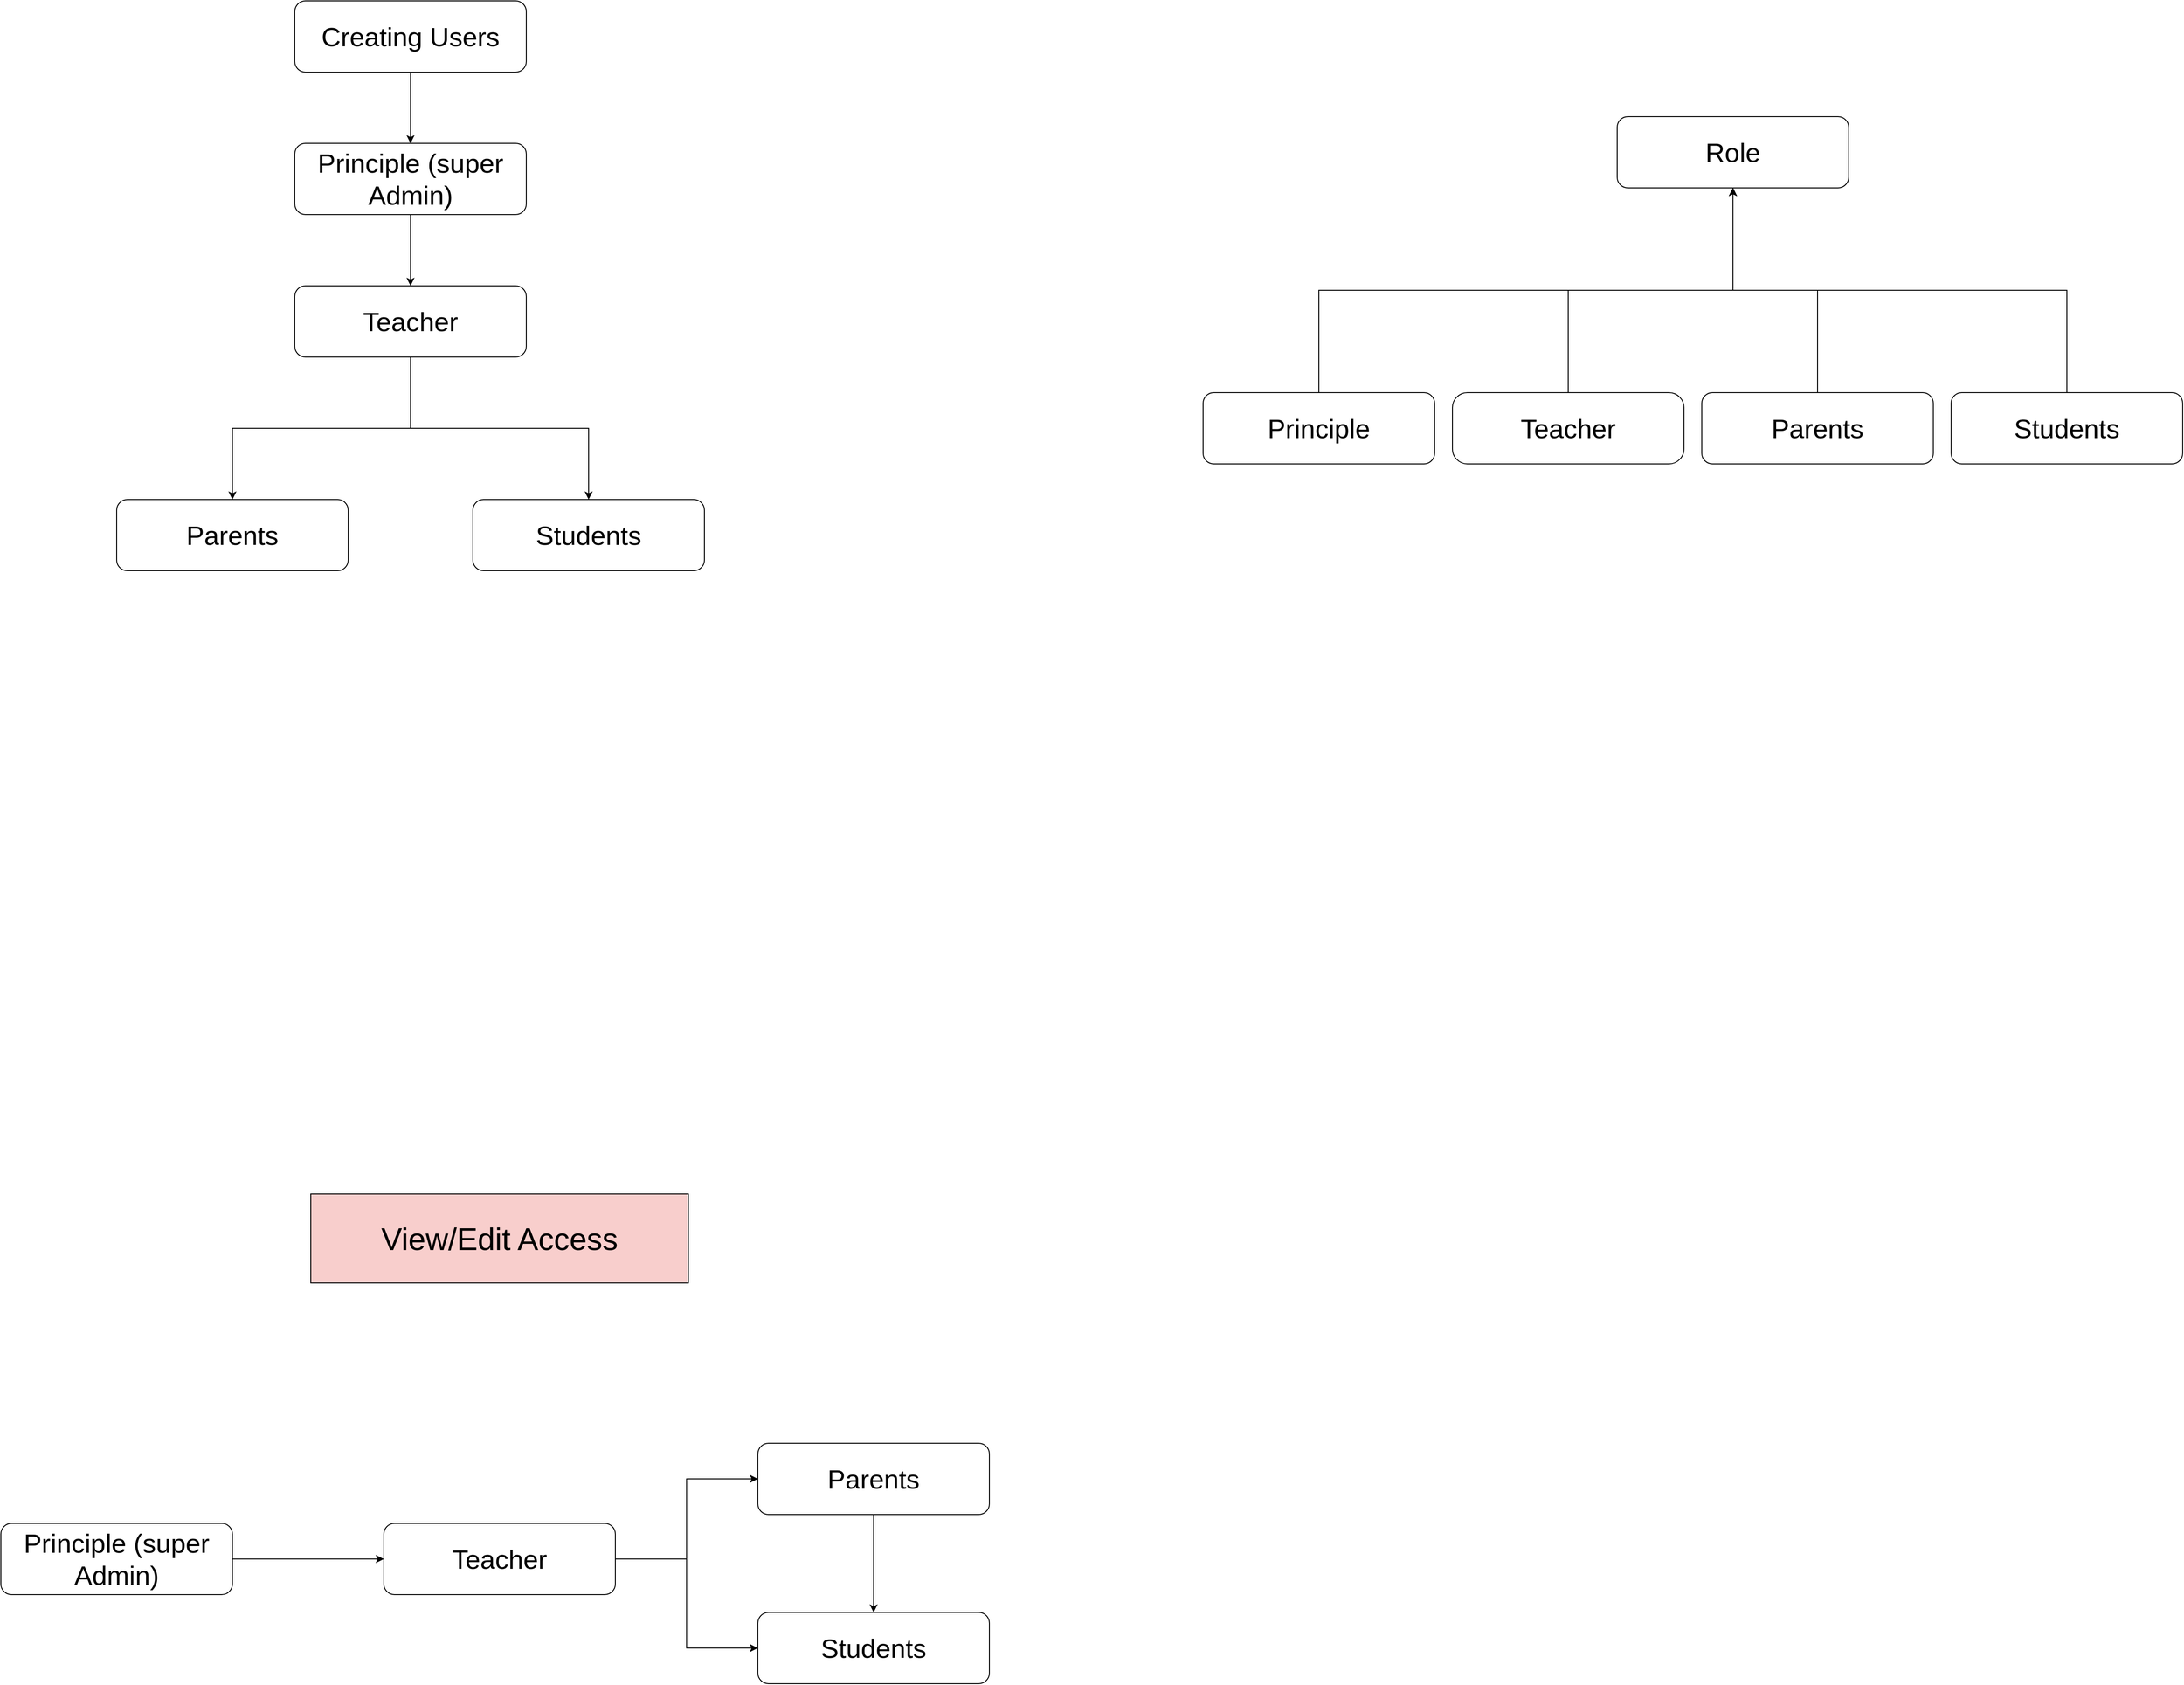 <mxfile version="26.0.16">
  <diagram id="07fea595-8f29-1299-0266-81d95cde20df" name="Page-1">
    <mxGraphModel dx="4102" dy="2810" grid="0" gridSize="10" guides="1" tooltips="1" connect="1" arrows="1" fold="1" page="1" pageScale="1" pageWidth="1169" pageHeight="827" background="#FFFFFF" math="0" shadow="0">
      <root>
        <mxCell id="0" />
        <mxCell id="1" parent="0" />
        <mxCell id="ybbRhMfubBqCdi30oxEX-217" value="&lt;font style=&quot;font-size: 30px;&quot;&gt;Role&lt;/font&gt;" style="rounded=1;whiteSpace=wrap;html=1;" vertex="1" parent="1">
          <mxGeometry x="675" y="-270" width="260" height="80" as="geometry" />
        </mxCell>
        <mxCell id="ybbRhMfubBqCdi30oxEX-222" style="edgeStyle=orthogonalEdgeStyle;rounded=0;orthogonalLoop=1;jettySize=auto;html=1;exitX=0.5;exitY=0;exitDx=0;exitDy=0;entryX=0.5;entryY=1;entryDx=0;entryDy=0;" edge="1" parent="1" source="ybbRhMfubBqCdi30oxEX-218" target="ybbRhMfubBqCdi30oxEX-217">
          <mxGeometry relative="1" as="geometry" />
        </mxCell>
        <mxCell id="ybbRhMfubBqCdi30oxEX-218" value="&lt;span style=&quot;font-size: 30px;&quot;&gt;Principle&lt;/span&gt;" style="rounded=1;whiteSpace=wrap;html=1;" vertex="1" parent="1">
          <mxGeometry x="210" y="40" width="260" height="80" as="geometry" />
        </mxCell>
        <mxCell id="ybbRhMfubBqCdi30oxEX-225" style="edgeStyle=orthogonalEdgeStyle;rounded=0;orthogonalLoop=1;jettySize=auto;html=1;exitX=0.5;exitY=0;exitDx=0;exitDy=0;entryX=0.5;entryY=1;entryDx=0;entryDy=0;" edge="1" parent="1" source="ybbRhMfubBqCdi30oxEX-219" target="ybbRhMfubBqCdi30oxEX-217">
          <mxGeometry relative="1" as="geometry" />
        </mxCell>
        <mxCell id="ybbRhMfubBqCdi30oxEX-219" value="&lt;span style=&quot;font-size: 30px;&quot;&gt;Teacher&lt;/span&gt;" style="rounded=1;whiteSpace=wrap;html=1;arcSize=21;" vertex="1" parent="1">
          <mxGeometry x="490" y="40" width="260" height="80" as="geometry" />
        </mxCell>
        <mxCell id="ybbRhMfubBqCdi30oxEX-226" style="edgeStyle=orthogonalEdgeStyle;rounded=0;orthogonalLoop=1;jettySize=auto;html=1;exitX=0.5;exitY=0;exitDx=0;exitDy=0;entryX=0.5;entryY=1;entryDx=0;entryDy=0;" edge="1" parent="1" source="ybbRhMfubBqCdi30oxEX-220" target="ybbRhMfubBqCdi30oxEX-217">
          <mxGeometry relative="1" as="geometry" />
        </mxCell>
        <mxCell id="ybbRhMfubBqCdi30oxEX-220" value="&lt;span style=&quot;font-size: 30px;&quot;&gt;Parents&lt;/span&gt;" style="rounded=1;whiteSpace=wrap;html=1;" vertex="1" parent="1">
          <mxGeometry x="770" y="40" width="260" height="80" as="geometry" />
        </mxCell>
        <mxCell id="ybbRhMfubBqCdi30oxEX-227" style="edgeStyle=orthogonalEdgeStyle;rounded=0;orthogonalLoop=1;jettySize=auto;html=1;exitX=0.5;exitY=0;exitDx=0;exitDy=0;entryX=0.5;entryY=1;entryDx=0;entryDy=0;" edge="1" parent="1" source="ybbRhMfubBqCdi30oxEX-221" target="ybbRhMfubBqCdi30oxEX-217">
          <mxGeometry relative="1" as="geometry" />
        </mxCell>
        <mxCell id="ybbRhMfubBqCdi30oxEX-221" value="&lt;span style=&quot;font-size: 30px;&quot;&gt;Students&lt;/span&gt;" style="rounded=1;whiteSpace=wrap;html=1;" vertex="1" parent="1">
          <mxGeometry x="1050" y="40" width="260" height="80" as="geometry" />
        </mxCell>
        <mxCell id="ybbRhMfubBqCdi30oxEX-233" style="edgeStyle=orthogonalEdgeStyle;rounded=0;orthogonalLoop=1;jettySize=auto;html=1;exitX=0.5;exitY=1;exitDx=0;exitDy=0;" edge="1" parent="1" source="ybbRhMfubBqCdi30oxEX-228" target="ybbRhMfubBqCdi30oxEX-229">
          <mxGeometry relative="1" as="geometry" />
        </mxCell>
        <mxCell id="ybbRhMfubBqCdi30oxEX-228" value="&lt;span style=&quot;font-size: 30px;&quot;&gt;Creating Users&lt;/span&gt;" style="rounded=1;whiteSpace=wrap;html=1;" vertex="1" parent="1">
          <mxGeometry x="-810" y="-400" width="260" height="80" as="geometry" />
        </mxCell>
        <mxCell id="ybbRhMfubBqCdi30oxEX-234" style="edgeStyle=orthogonalEdgeStyle;rounded=0;orthogonalLoop=1;jettySize=auto;html=1;exitX=0.5;exitY=1;exitDx=0;exitDy=0;entryX=0.5;entryY=0;entryDx=0;entryDy=0;" edge="1" parent="1" source="ybbRhMfubBqCdi30oxEX-229" target="ybbRhMfubBqCdi30oxEX-232">
          <mxGeometry relative="1" as="geometry" />
        </mxCell>
        <mxCell id="ybbRhMfubBqCdi30oxEX-229" value="&lt;span style=&quot;font-size: 30px;&quot;&gt;Principle (super Admin)&lt;/span&gt;" style="rounded=1;whiteSpace=wrap;html=1;" vertex="1" parent="1">
          <mxGeometry x="-810" y="-240" width="260" height="80" as="geometry" />
        </mxCell>
        <mxCell id="ybbRhMfubBqCdi30oxEX-237" style="edgeStyle=orthogonalEdgeStyle;rounded=0;orthogonalLoop=1;jettySize=auto;html=1;exitX=0.5;exitY=1;exitDx=0;exitDy=0;entryX=0.5;entryY=0;entryDx=0;entryDy=0;" edge="1" parent="1" source="ybbRhMfubBqCdi30oxEX-232" target="ybbRhMfubBqCdi30oxEX-235">
          <mxGeometry relative="1" as="geometry" />
        </mxCell>
        <mxCell id="ybbRhMfubBqCdi30oxEX-241" style="edgeStyle=orthogonalEdgeStyle;rounded=0;orthogonalLoop=1;jettySize=auto;html=1;exitX=0.5;exitY=1;exitDx=0;exitDy=0;entryX=0.5;entryY=0;entryDx=0;entryDy=0;" edge="1" parent="1" source="ybbRhMfubBqCdi30oxEX-232" target="ybbRhMfubBqCdi30oxEX-236">
          <mxGeometry relative="1" as="geometry" />
        </mxCell>
        <mxCell id="ybbRhMfubBqCdi30oxEX-232" value="&lt;span style=&quot;font-size: 30px;&quot;&gt;Teacher&lt;/span&gt;" style="rounded=1;whiteSpace=wrap;html=1;" vertex="1" parent="1">
          <mxGeometry x="-810" y="-80" width="260" height="80" as="geometry" />
        </mxCell>
        <mxCell id="ybbRhMfubBqCdi30oxEX-235" value="&lt;span style=&quot;font-size: 30px;&quot;&gt;Parents&lt;/span&gt;" style="rounded=1;whiteSpace=wrap;html=1;" vertex="1" parent="1">
          <mxGeometry x="-1010" y="160" width="260" height="80" as="geometry" />
        </mxCell>
        <mxCell id="ybbRhMfubBqCdi30oxEX-236" value="&lt;span style=&quot;font-size: 30px;&quot;&gt;Students&lt;/span&gt;" style="rounded=1;whiteSpace=wrap;html=1;" vertex="1" parent="1">
          <mxGeometry x="-610" y="160" width="260" height="80" as="geometry" />
        </mxCell>
        <mxCell id="ybbRhMfubBqCdi30oxEX-246" style="edgeStyle=orthogonalEdgeStyle;rounded=0;orthogonalLoop=1;jettySize=auto;html=1;exitX=1;exitY=0.5;exitDx=0;exitDy=0;entryX=0;entryY=0.5;entryDx=0;entryDy=0;" edge="1" parent="1" source="ybbRhMfubBqCdi30oxEX-243" target="ybbRhMfubBqCdi30oxEX-245">
          <mxGeometry relative="1" as="geometry" />
        </mxCell>
        <mxCell id="ybbRhMfubBqCdi30oxEX-243" value="&lt;span style=&quot;font-size: 30px;&quot;&gt;Principle (super Admin)&lt;/span&gt;" style="rounded=1;whiteSpace=wrap;html=1;" vertex="1" parent="1">
          <mxGeometry x="-1140" y="1310" width="260" height="80" as="geometry" />
        </mxCell>
        <mxCell id="ybbRhMfubBqCdi30oxEX-251" style="edgeStyle=orthogonalEdgeStyle;rounded=0;orthogonalLoop=1;jettySize=auto;html=1;exitX=1;exitY=0.5;exitDx=0;exitDy=0;entryX=0;entryY=0.5;entryDx=0;entryDy=0;" edge="1" parent="1" source="ybbRhMfubBqCdi30oxEX-245" target="ybbRhMfubBqCdi30oxEX-247">
          <mxGeometry relative="1" as="geometry" />
        </mxCell>
        <mxCell id="ybbRhMfubBqCdi30oxEX-252" style="edgeStyle=orthogonalEdgeStyle;rounded=0;orthogonalLoop=1;jettySize=auto;html=1;exitX=1;exitY=0.5;exitDx=0;exitDy=0;entryX=0;entryY=0.5;entryDx=0;entryDy=0;" edge="1" parent="1" source="ybbRhMfubBqCdi30oxEX-245" target="ybbRhMfubBqCdi30oxEX-248">
          <mxGeometry relative="1" as="geometry" />
        </mxCell>
        <mxCell id="ybbRhMfubBqCdi30oxEX-245" value="&lt;span style=&quot;font-size: 30px;&quot;&gt;Teacher&lt;/span&gt;" style="rounded=1;whiteSpace=wrap;html=1;" vertex="1" parent="1">
          <mxGeometry x="-710" y="1310" width="260" height="80" as="geometry" />
        </mxCell>
        <mxCell id="ybbRhMfubBqCdi30oxEX-262" style="edgeStyle=orthogonalEdgeStyle;rounded=0;orthogonalLoop=1;jettySize=auto;html=1;exitX=0.5;exitY=1;exitDx=0;exitDy=0;entryX=0.5;entryY=0;entryDx=0;entryDy=0;" edge="1" parent="1" source="ybbRhMfubBqCdi30oxEX-247" target="ybbRhMfubBqCdi30oxEX-248">
          <mxGeometry relative="1" as="geometry" />
        </mxCell>
        <mxCell id="ybbRhMfubBqCdi30oxEX-247" value="&lt;span style=&quot;font-size: 30px;&quot;&gt;Parents&lt;/span&gt;" style="rounded=1;whiteSpace=wrap;html=1;" vertex="1" parent="1">
          <mxGeometry x="-290" y="1220" width="260" height="80" as="geometry" />
        </mxCell>
        <mxCell id="ybbRhMfubBqCdi30oxEX-248" value="&lt;span style=&quot;font-size: 30px;&quot;&gt;Students&lt;/span&gt;" style="rounded=1;whiteSpace=wrap;html=1;" vertex="1" parent="1">
          <mxGeometry x="-290" y="1410" width="260" height="80" as="geometry" />
        </mxCell>
        <mxCell id="ybbRhMfubBqCdi30oxEX-254" value="&lt;font style=&quot;font-size: 35px;&quot;&gt;View/Edit Access&lt;/font&gt;" style="text;html=1;align=center;verticalAlign=middle;whiteSpace=wrap;rounded=0;strokeWidth=1;fillColor=#f8cecc;strokeColor=default;" vertex="1" parent="1">
          <mxGeometry x="-792" y="940" width="424" height="100" as="geometry" />
        </mxCell>
      </root>
    </mxGraphModel>
  </diagram>
</mxfile>
